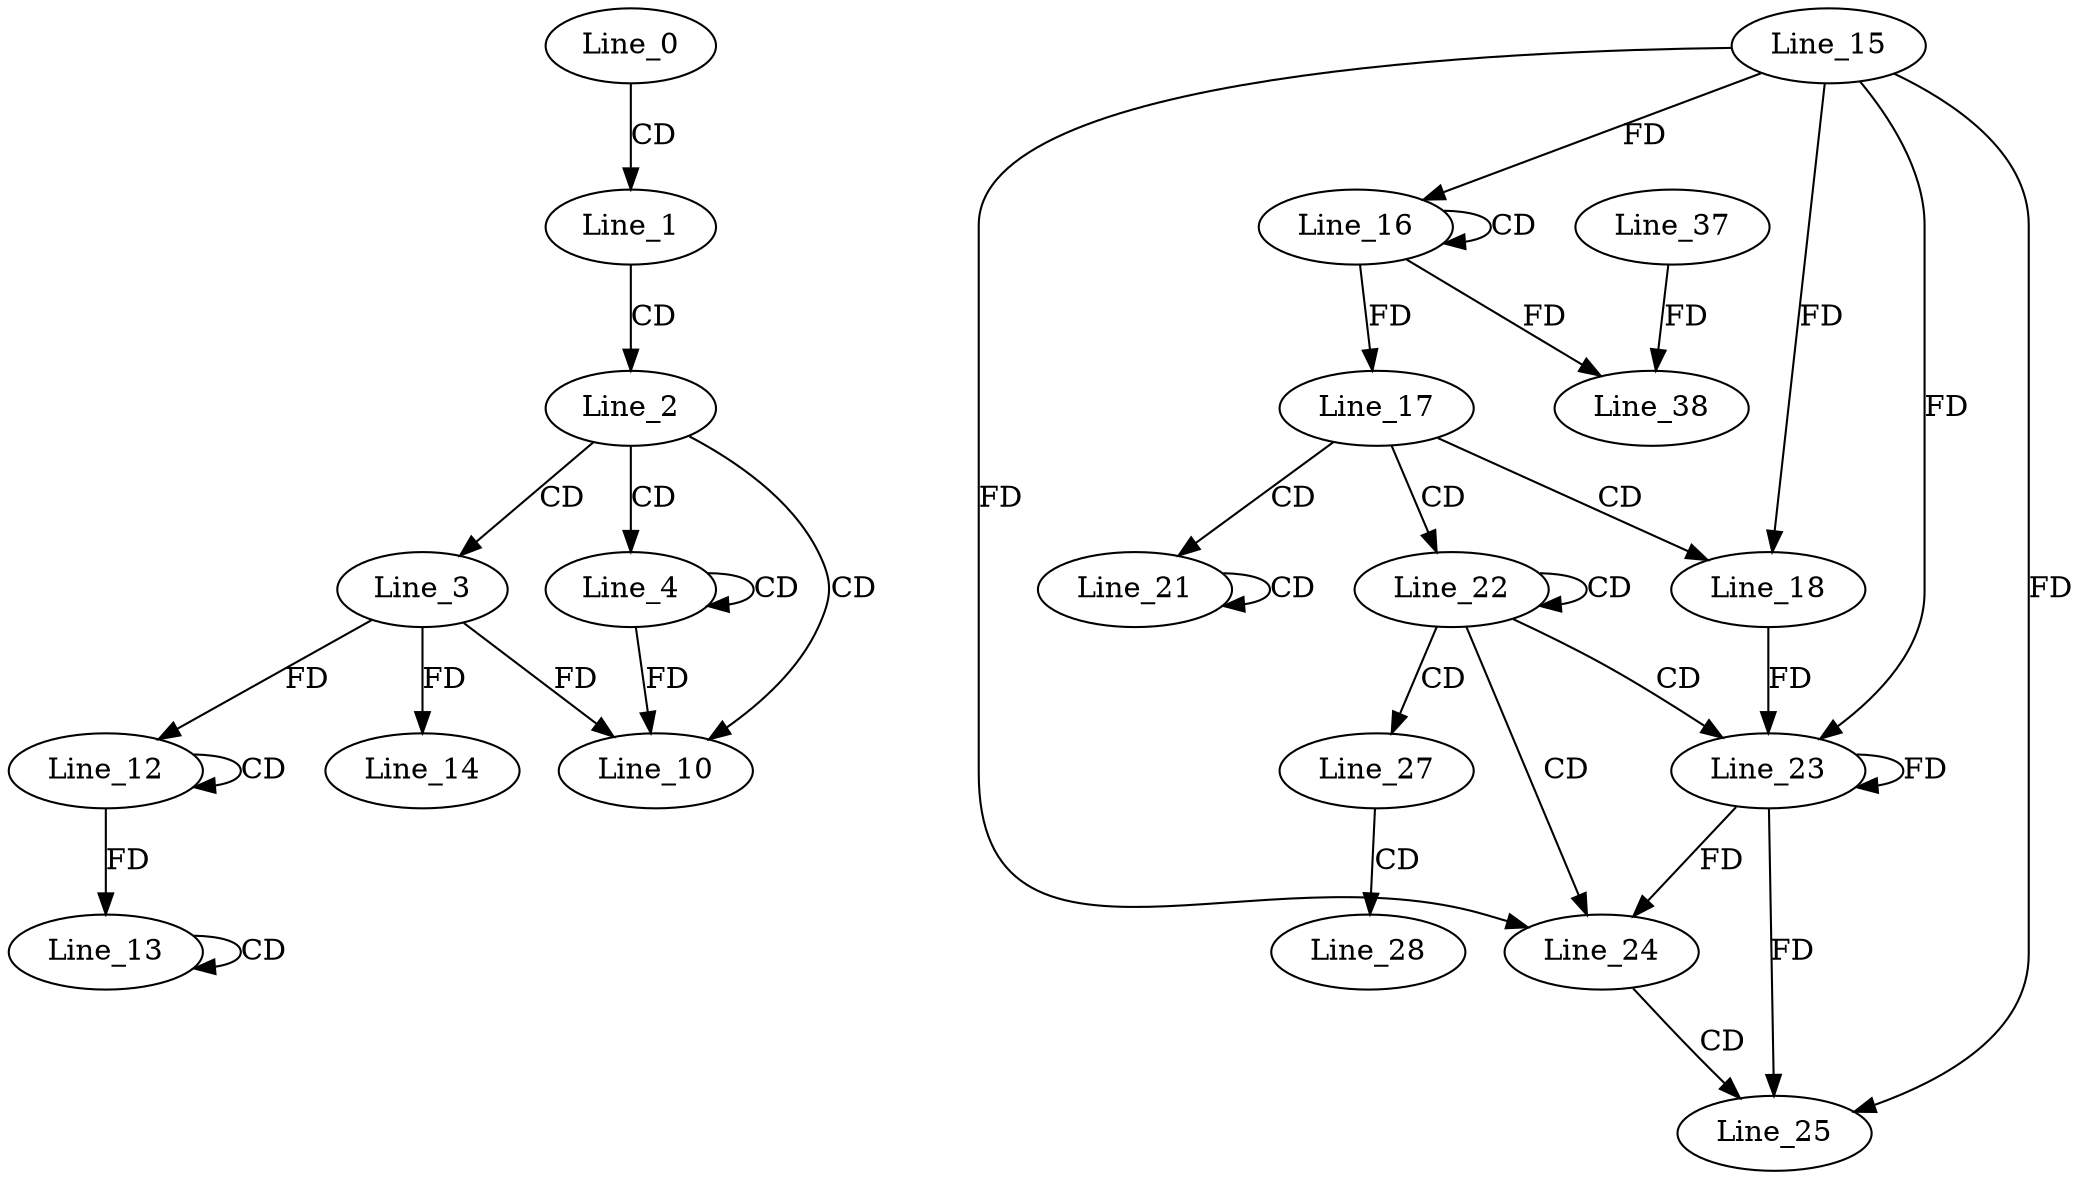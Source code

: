 digraph G {
  Line_0;
  Line_1;
  Line_2;
  Line_3;
  Line_4;
  Line_4;
  Line_4;
  Line_4;
  Line_10;
  Line_10;
  Line_12;
  Line_12;
  Line_13;
  Line_13;
  Line_13;
  Line_14;
  Line_16;
  Line_16;
  Line_15;
  Line_16;
  Line_17;
  Line_18;
  Line_18;
  Line_21;
  Line_21;
  Line_22;
  Line_23;
  Line_23;
  Line_24;
  Line_24;
  Line_25;
  Line_25;
  Line_27;
  Line_28;
  Line_37;
  Line_38;
  Line_38;
  Line_0 -> Line_1 [ label="CD" ];
  Line_1 -> Line_2 [ label="CD" ];
  Line_2 -> Line_3 [ label="CD" ];
  Line_2 -> Line_4 [ label="CD" ];
  Line_4 -> Line_4 [ label="CD" ];
  Line_2 -> Line_10 [ label="CD" ];
  Line_3 -> Line_10 [ label="FD" ];
  Line_4 -> Line_10 [ label="FD" ];
  Line_12 -> Line_12 [ label="CD" ];
  Line_3 -> Line_12 [ label="FD" ];
  Line_13 -> Line_13 [ label="CD" ];
  Line_12 -> Line_13 [ label="FD" ];
  Line_3 -> Line_14 [ label="FD" ];
  Line_16 -> Line_16 [ label="CD" ];
  Line_15 -> Line_16 [ label="FD" ];
  Line_16 -> Line_17 [ label="FD" ];
  Line_17 -> Line_18 [ label="CD" ];
  Line_15 -> Line_18 [ label="FD" ];
  Line_17 -> Line_21 [ label="CD" ];
  Line_21 -> Line_21 [ label="CD" ];
  Line_17 -> Line_22 [ label="CD" ];
  Line_22 -> Line_22 [ label="CD" ];
  Line_22 -> Line_23 [ label="CD" ];
  Line_23 -> Line_23 [ label="FD" ];
  Line_15 -> Line_23 [ label="FD" ];
  Line_18 -> Line_23 [ label="FD" ];
  Line_22 -> Line_24 [ label="CD" ];
  Line_23 -> Line_24 [ label="FD" ];
  Line_15 -> Line_24 [ label="FD" ];
  Line_24 -> Line_25 [ label="CD" ];
  Line_23 -> Line_25 [ label="FD" ];
  Line_15 -> Line_25 [ label="FD" ];
  Line_22 -> Line_27 [ label="CD" ];
  Line_27 -> Line_28 [ label="CD" ];
  Line_37 -> Line_38 [ label="FD" ];
  Line_16 -> Line_38 [ label="FD" ];
}
